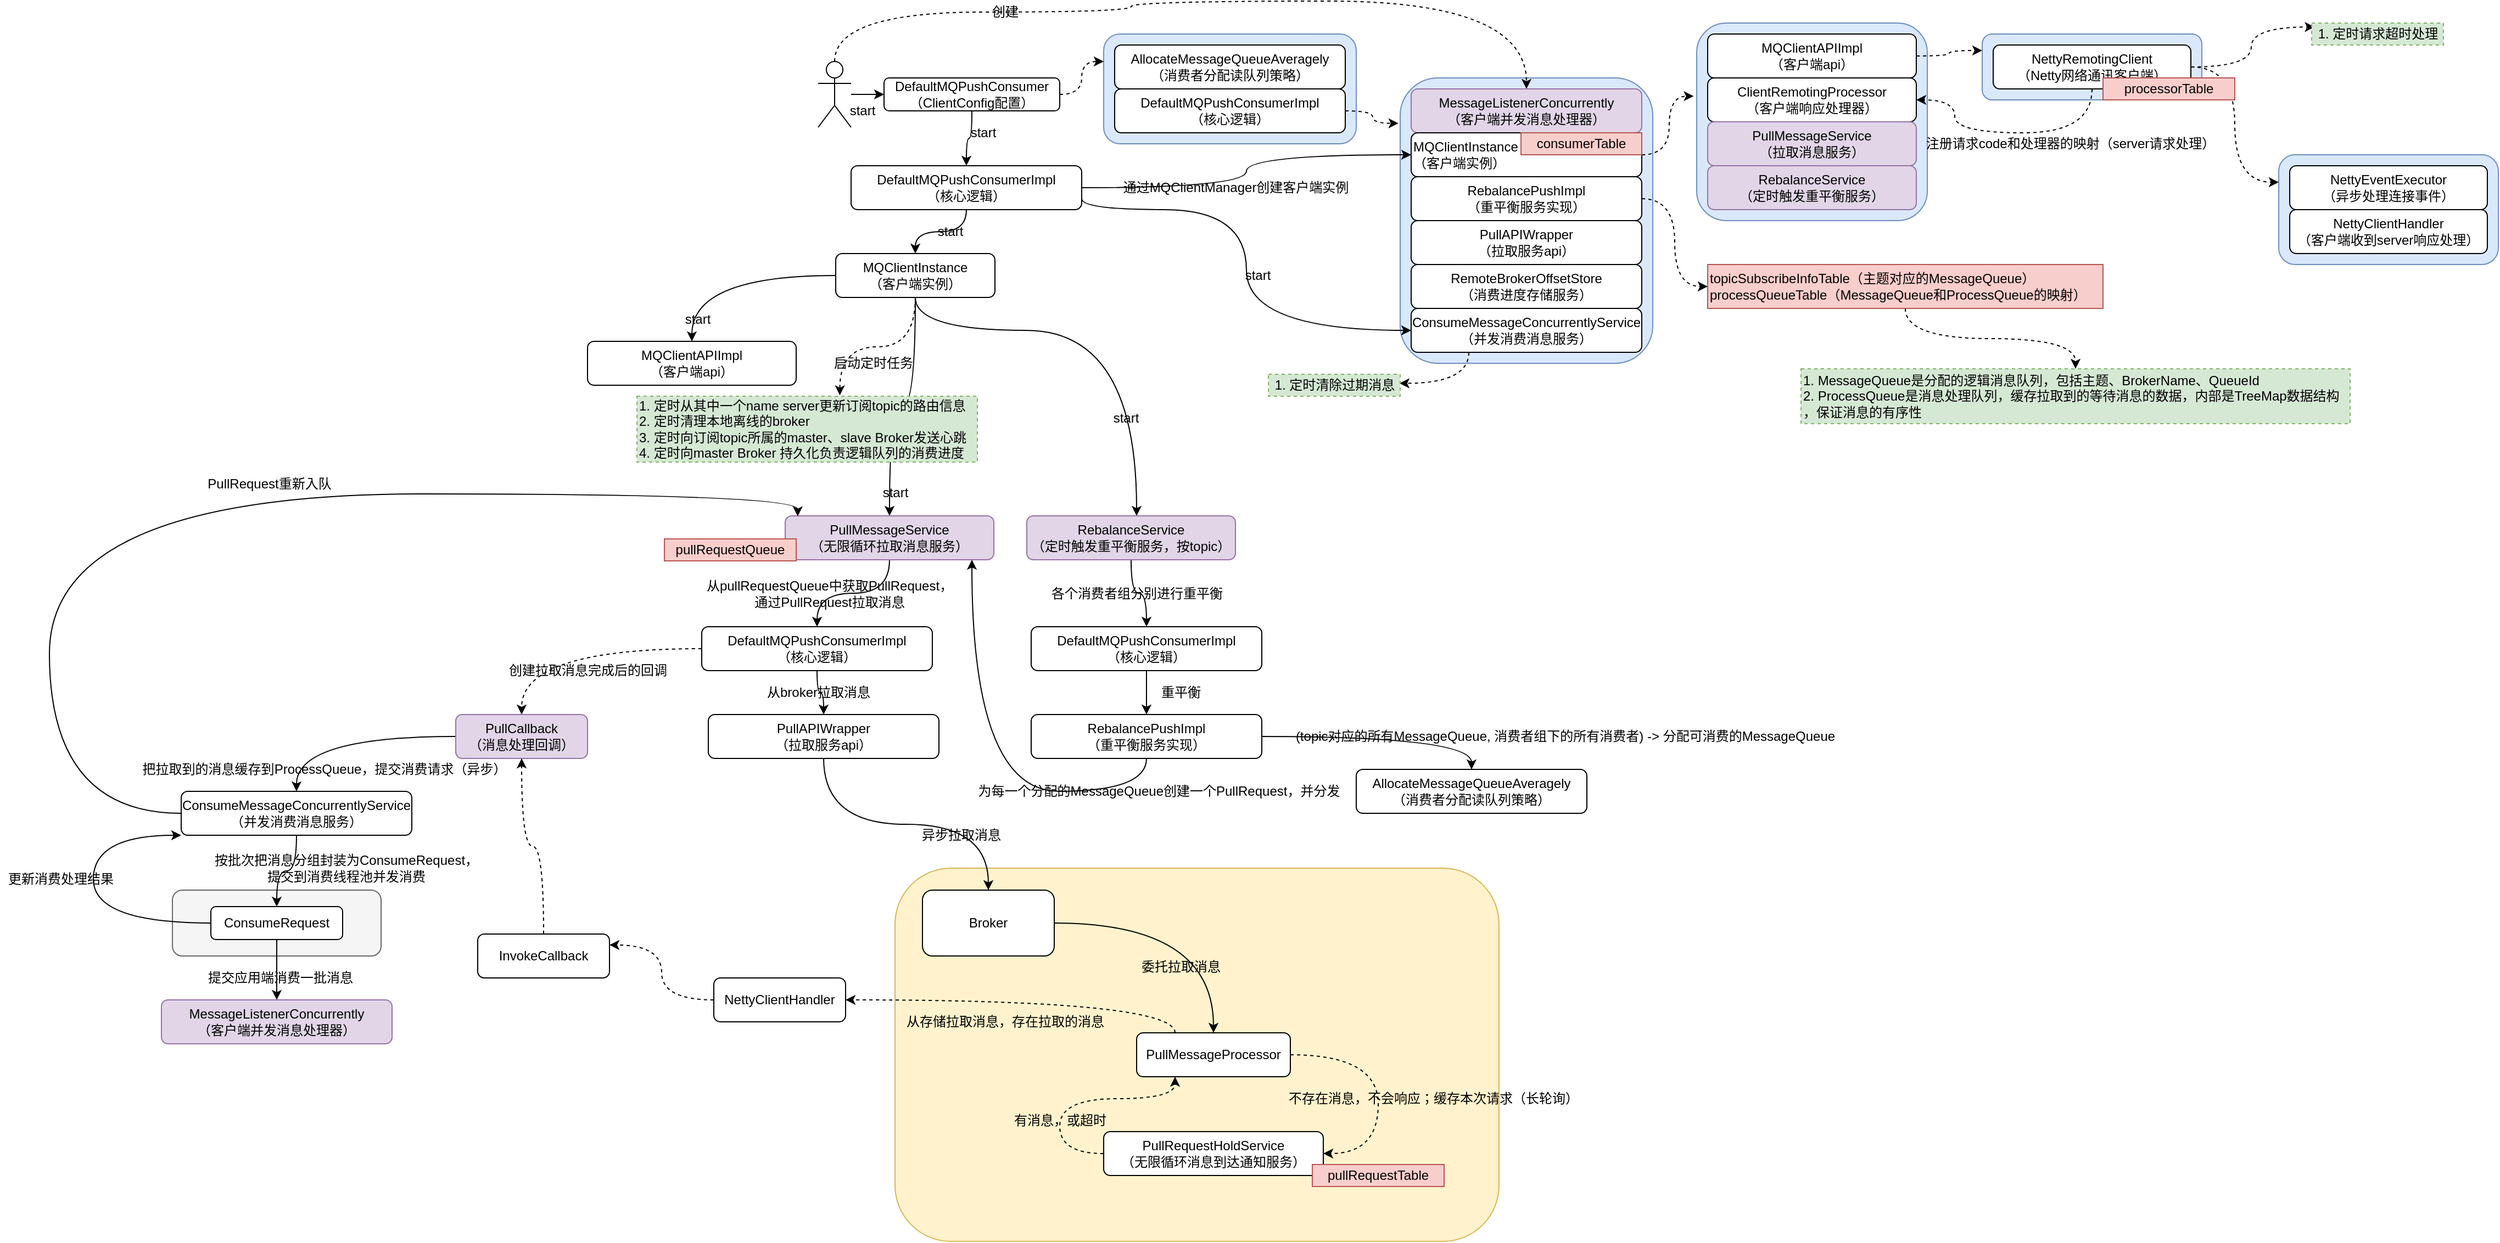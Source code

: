<mxfile version="15.8.7" type="device"><diagram id="h1U2B2zcsSIvcPGNwXav" name="第 1 页"><mxGraphModel dx="1936" dy="869" grid="1" gridSize="10" guides="1" tooltips="1" connect="1" arrows="1" fold="1" page="1" pageScale="1" pageWidth="827" pageHeight="1169" math="0" shadow="0"><root><mxCell id="0"/><mxCell id="1" parent="0"/><mxCell id="-EX4xItY7-2RW-F-20SL-130" value="" style="rounded=1;whiteSpace=wrap;html=1;fillColor=#f5f5f5;fontColor=#333333;strokeColor=#666666;" parent="1" vertex="1"><mxGeometry x="-568" y="820" width="190" height="60" as="geometry"/></mxCell><mxCell id="-EX4xItY7-2RW-F-20SL-109" value="" style="rounded=1;whiteSpace=wrap;html=1;fillColor=#fff2cc;strokeColor=#d6b656;" parent="1" vertex="1"><mxGeometry x="90" y="800" width="550" height="340" as="geometry"/></mxCell><mxCell id="-EX4xItY7-2RW-F-20SL-53" value="" style="rounded=1;whiteSpace=wrap;html=1;fillColor=#dae8fc;strokeColor=#6c8ebf;" parent="1" vertex="1"><mxGeometry x="1350" y="150" width="200" height="100" as="geometry"/></mxCell><mxCell id="-EX4xItY7-2RW-F-20SL-26" value="" style="rounded=1;whiteSpace=wrap;html=1;fillColor=#dae8fc;strokeColor=#6c8ebf;" parent="1" vertex="1"><mxGeometry x="1080" y="40" width="200" height="60" as="geometry"/></mxCell><mxCell id="-EX4xItY7-2RW-F-20SL-52" value="NettyEventExecutor&lt;br&gt;（异步处理连接事件）" style="rounded=1;whiteSpace=wrap;html=1;" parent="1" vertex="1"><mxGeometry x="1360" y="160" width="180" height="40" as="geometry"/></mxCell><mxCell id="-EX4xItY7-2RW-F-20SL-11" value="" style="rounded=1;whiteSpace=wrap;html=1;fillColor=#dae8fc;strokeColor=#6c8ebf;" parent="1" vertex="1"><mxGeometry x="550" y="80" width="230" height="260" as="geometry"/></mxCell><mxCell id="-EX4xItY7-2RW-F-20SL-8" value="" style="rounded=1;whiteSpace=wrap;html=1;fillColor=#dae8fc;strokeColor=#6c8ebf;" parent="1" vertex="1"><mxGeometry x="280" y="40" width="230" height="100" as="geometry"/></mxCell><mxCell id="-EX4xItY7-2RW-F-20SL-9" style="edgeStyle=orthogonalEdgeStyle;curved=1;rounded=0;orthogonalLoop=1;jettySize=auto;html=1;entryX=0;entryY=0.25;entryDx=0;entryDy=0;dashed=1;" parent="1" source="-EX4xItY7-2RW-F-20SL-1" target="-EX4xItY7-2RW-F-20SL-8" edge="1"><mxGeometry relative="1" as="geometry"/></mxCell><mxCell id="-EX4xItY7-2RW-F-20SL-15" style="edgeStyle=orthogonalEdgeStyle;curved=1;rounded=0;orthogonalLoop=1;jettySize=auto;html=1;" parent="1" source="-EX4xItY7-2RW-F-20SL-1" target="-EX4xItY7-2RW-F-20SL-14" edge="1"><mxGeometry relative="1" as="geometry"/></mxCell><mxCell id="-EX4xItY7-2RW-F-20SL-1" value="DefaultMQPushConsumer&lt;br&gt;（ClientConfig配置）" style="rounded=1;whiteSpace=wrap;html=1;" parent="1" vertex="1"><mxGeometry x="80" y="80" width="160" height="30" as="geometry"/></mxCell><mxCell id="-EX4xItY7-2RW-F-20SL-3" style="edgeStyle=orthogonalEdgeStyle;rounded=0;orthogonalLoop=1;jettySize=auto;html=1;entryX=0;entryY=0.5;entryDx=0;entryDy=0;curved=1;" parent="1" source="-EX4xItY7-2RW-F-20SL-2" target="-EX4xItY7-2RW-F-20SL-1" edge="1"><mxGeometry relative="1" as="geometry"/></mxCell><mxCell id="-EX4xItY7-2RW-F-20SL-13" style="edgeStyle=orthogonalEdgeStyle;curved=1;rounded=0;orthogonalLoop=1;jettySize=auto;html=1;entryX=0.5;entryY=0;entryDx=0;entryDy=0;dashed=1;" parent="1" source="-EX4xItY7-2RW-F-20SL-2" target="-EX4xItY7-2RW-F-20SL-6" edge="1"><mxGeometry relative="1" as="geometry"><Array as="points"><mxPoint x="35" y="20"/><mxPoint x="305" y="20"/><mxPoint x="305" y="10"/><mxPoint x="665" y="10"/></Array></mxGeometry></mxCell><mxCell id="-EX4xItY7-2RW-F-20SL-2" value="" style="shape=umlActor;verticalLabelPosition=bottom;verticalAlign=top;html=1;outlineConnect=0;" parent="1" vertex="1"><mxGeometry x="20" y="65" width="30" height="60" as="geometry"/></mxCell><mxCell id="-EX4xItY7-2RW-F-20SL-4" value="AllocateMessageQueueAveragely&lt;br&gt;（消费者分配读队列策略）" style="rounded=1;whiteSpace=wrap;html=1;" parent="1" vertex="1"><mxGeometry x="290" y="50" width="210" height="40" as="geometry"/></mxCell><mxCell id="-EX4xItY7-2RW-F-20SL-12" style="edgeStyle=orthogonalEdgeStyle;curved=1;rounded=0;orthogonalLoop=1;jettySize=auto;html=1;entryX=-0.007;entryY=0.159;entryDx=0;entryDy=0;entryPerimeter=0;dashed=1;" parent="1" source="-EX4xItY7-2RW-F-20SL-5" target="-EX4xItY7-2RW-F-20SL-11" edge="1"><mxGeometry relative="1" as="geometry"/></mxCell><mxCell id="-EX4xItY7-2RW-F-20SL-5" value="DefaultMQPushConsumerImpl&lt;br&gt;（核心逻辑）" style="rounded=1;whiteSpace=wrap;html=1;" parent="1" vertex="1"><mxGeometry x="290" y="90" width="210" height="40" as="geometry"/></mxCell><mxCell id="-EX4xItY7-2RW-F-20SL-6" value="MessageListenerConcurrently&lt;br&gt;（客户端并发消息处理器）" style="rounded=1;whiteSpace=wrap;html=1;fillColor=#e1d5e7;strokeColor=#9673a6;" parent="1" vertex="1"><mxGeometry x="560" y="90" width="210" height="40" as="geometry"/></mxCell><mxCell id="-EX4xItY7-2RW-F-20SL-37" style="edgeStyle=orthogonalEdgeStyle;curved=1;rounded=0;orthogonalLoop=1;jettySize=auto;html=1;entryX=0;entryY=0.5;entryDx=0;entryDy=0;exitX=1;exitY=0.75;exitDx=0;exitDy=0;" parent="1" source="-EX4xItY7-2RW-F-20SL-14" target="-EX4xItY7-2RW-F-20SL-36" edge="1"><mxGeometry relative="1" as="geometry"><Array as="points"><mxPoint x="260" y="200"/><mxPoint x="410" y="200"/><mxPoint x="410" y="310"/></Array></mxGeometry></mxCell><mxCell id="-EX4xItY7-2RW-F-20SL-39" style="edgeStyle=orthogonalEdgeStyle;curved=1;rounded=0;orthogonalLoop=1;jettySize=auto;html=1;" parent="1" source="-EX4xItY7-2RW-F-20SL-14" target="-EX4xItY7-2RW-F-20SL-18" edge="1"><mxGeometry relative="1" as="geometry"/></mxCell><mxCell id="-EX4xItY7-2RW-F-20SL-45" style="edgeStyle=orthogonalEdgeStyle;curved=1;rounded=0;orthogonalLoop=1;jettySize=auto;html=1;" parent="1" source="-EX4xItY7-2RW-F-20SL-14" target="-EX4xItY7-2RW-F-20SL-44" edge="1"><mxGeometry relative="1" as="geometry"/></mxCell><mxCell id="-EX4xItY7-2RW-F-20SL-14" value="DefaultMQPushConsumerImpl&lt;br&gt;（核心逻辑）" style="rounded=1;whiteSpace=wrap;html=1;" parent="1" vertex="1"><mxGeometry x="50" y="160" width="210" height="40" as="geometry"/></mxCell><mxCell id="-EX4xItY7-2RW-F-20SL-16" value="start" style="text;html=1;align=center;verticalAlign=middle;resizable=0;points=[];autosize=1;strokeColor=none;fillColor=none;" parent="1" vertex="1"><mxGeometry x="40" y="100" width="40" height="20" as="geometry"/></mxCell><mxCell id="-EX4xItY7-2RW-F-20SL-17" value="start" style="text;html=1;align=center;verticalAlign=middle;resizable=0;points=[];autosize=1;strokeColor=none;fillColor=none;" parent="1" vertex="1"><mxGeometry x="150" y="120" width="40" height="20" as="geometry"/></mxCell><mxCell id="-EX4xItY7-2RW-F-20SL-22" style="edgeStyle=orthogonalEdgeStyle;curved=1;rounded=0;orthogonalLoop=1;jettySize=auto;html=1;entryX=-0.013;entryY=0.37;entryDx=0;entryDy=0;entryPerimeter=0;dashed=1;" parent="1" source="-EX4xItY7-2RW-F-20SL-18" target="-EX4xItY7-2RW-F-20SL-19" edge="1"><mxGeometry relative="1" as="geometry"/></mxCell><mxCell id="-EX4xItY7-2RW-F-20SL-18" value="MQClientInstance&lt;br&gt;（客户端实例）" style="rounded=1;whiteSpace=wrap;html=1;align=left;" parent="1" vertex="1"><mxGeometry x="560" y="130" width="210" height="40" as="geometry"/></mxCell><mxCell id="-EX4xItY7-2RW-F-20SL-19" value="" style="rounded=1;whiteSpace=wrap;html=1;fillColor=#dae8fc;strokeColor=#6c8ebf;" parent="1" vertex="1"><mxGeometry x="820" y="30" width="210" height="180" as="geometry"/></mxCell><mxCell id="-EX4xItY7-2RW-F-20SL-28" style="edgeStyle=orthogonalEdgeStyle;curved=1;rounded=0;orthogonalLoop=1;jettySize=auto;html=1;entryX=0;entryY=0.25;entryDx=0;entryDy=0;dashed=1;" parent="1" source="-EX4xItY7-2RW-F-20SL-20" target="-EX4xItY7-2RW-F-20SL-26" edge="1"><mxGeometry relative="1" as="geometry"/></mxCell><mxCell id="-EX4xItY7-2RW-F-20SL-20" value="MQClientAPIImpl&lt;br&gt;（客户端api）" style="rounded=1;whiteSpace=wrap;html=1;" parent="1" vertex="1"><mxGeometry x="830" y="40" width="190" height="40" as="geometry"/></mxCell><mxCell id="-EX4xItY7-2RW-F-20SL-21" value="ClientRemotingProcessor&lt;br&gt;（客户端响应处理器）" style="rounded=1;whiteSpace=wrap;html=1;" parent="1" vertex="1"><mxGeometry x="830" y="80" width="190" height="40" as="geometry"/></mxCell><mxCell id="-EX4xItY7-2RW-F-20SL-25" value="通过MQClientManager创建客户端实例" style="text;html=1;align=center;verticalAlign=middle;resizable=0;points=[];autosize=1;strokeColor=none;fillColor=none;" parent="1" vertex="1"><mxGeometry x="290" y="170" width="220" height="20" as="geometry"/></mxCell><mxCell id="-EX4xItY7-2RW-F-20SL-32" style="edgeStyle=orthogonalEdgeStyle;curved=1;rounded=0;orthogonalLoop=1;jettySize=auto;html=1;entryX=1;entryY=0.5;entryDx=0;entryDy=0;dashed=1;" parent="1" source="-EX4xItY7-2RW-F-20SL-27" target="-EX4xItY7-2RW-F-20SL-21" edge="1"><mxGeometry relative="1" as="geometry"><Array as="points"><mxPoint x="1180" y="130"/><mxPoint x="1055" y="130"/><mxPoint x="1055" y="100"/></Array></mxGeometry></mxCell><mxCell id="-EX4xItY7-2RW-F-20SL-51" style="edgeStyle=orthogonalEdgeStyle;curved=1;rounded=0;orthogonalLoop=1;jettySize=auto;html=1;entryX=0.023;entryY=0.18;entryDx=0;entryDy=0;entryPerimeter=0;dashed=1;" parent="1" source="-EX4xItY7-2RW-F-20SL-27" target="-EX4xItY7-2RW-F-20SL-50" edge="1"><mxGeometry relative="1" as="geometry"/></mxCell><mxCell id="-EX4xItY7-2RW-F-20SL-54" style="edgeStyle=orthogonalEdgeStyle;curved=1;rounded=0;orthogonalLoop=1;jettySize=auto;html=1;entryX=0;entryY=0.25;entryDx=0;entryDy=0;dashed=1;" parent="1" source="-EX4xItY7-2RW-F-20SL-27" target="-EX4xItY7-2RW-F-20SL-53" edge="1"><mxGeometry relative="1" as="geometry"/></mxCell><mxCell id="-EX4xItY7-2RW-F-20SL-27" value="NettyRemotingClient&lt;br&gt;（Netty网络通讯客户端）" style="rounded=1;whiteSpace=wrap;html=1;" parent="1" vertex="1"><mxGeometry x="1090" y="50" width="180" height="40" as="geometry"/></mxCell><mxCell id="-EX4xItY7-2RW-F-20SL-30" value="注册请求code和处理器的映射（server请求处理）" style="text;html=1;align=center;verticalAlign=middle;resizable=0;points=[];autosize=1;strokeColor=none;fillColor=none;" parent="1" vertex="1"><mxGeometry x="1020" y="130" width="280" height="20" as="geometry"/></mxCell><mxCell id="-EX4xItY7-2RW-F-20SL-31" value="processorTable" style="whiteSpace=wrap;html=1;fillColor=#f8cecc;strokeColor=#b85450;" parent="1" vertex="1"><mxGeometry x="1190" y="80" width="120" height="20" as="geometry"/></mxCell><mxCell id="-EX4xItY7-2RW-F-20SL-80" style="edgeStyle=orthogonalEdgeStyle;curved=1;rounded=0;orthogonalLoop=1;jettySize=auto;html=1;entryX=0;entryY=0.5;entryDx=0;entryDy=0;dashed=1;" parent="1" source="-EX4xItY7-2RW-F-20SL-33" target="-EX4xItY7-2RW-F-20SL-74" edge="1"><mxGeometry relative="1" as="geometry"/></mxCell><mxCell id="-EX4xItY7-2RW-F-20SL-33" value="RebalancePushImpl&lt;br&gt;（重平衡服务实现）" style="rounded=1;whiteSpace=wrap;html=1;align=center;" parent="1" vertex="1"><mxGeometry x="560" y="170" width="210" height="40" as="geometry"/></mxCell><mxCell id="-EX4xItY7-2RW-F-20SL-34" value="PullAPIWrapper&lt;br&gt;（拉取服务api）" style="rounded=1;whiteSpace=wrap;html=1;" parent="1" vertex="1"><mxGeometry x="560" y="210" width="210" height="40" as="geometry"/></mxCell><mxCell id="-EX4xItY7-2RW-F-20SL-35" value="RemoteBrokerOffsetStore&lt;br&gt;（消费进度存储服务）" style="rounded=1;whiteSpace=wrap;html=1;" parent="1" vertex="1"><mxGeometry x="560" y="250" width="210" height="40" as="geometry"/></mxCell><mxCell id="-EX4xItY7-2RW-F-20SL-79" style="edgeStyle=orthogonalEdgeStyle;curved=1;rounded=0;orthogonalLoop=1;jettySize=auto;html=1;entryX=0.995;entryY=0.411;entryDx=0;entryDy=0;entryPerimeter=0;exitX=0.25;exitY=1;exitDx=0;exitDy=0;dashed=1;" parent="1" source="-EX4xItY7-2RW-F-20SL-36" target="-EX4xItY7-2RW-F-20SL-40" edge="1"><mxGeometry relative="1" as="geometry"/></mxCell><mxCell id="-EX4xItY7-2RW-F-20SL-36" value="ConsumeMessageConcurrentlyService&lt;br&gt;（并发消费消息服务）" style="rounded=1;whiteSpace=wrap;html=1;" parent="1" vertex="1"><mxGeometry x="560" y="290" width="210" height="40" as="geometry"/></mxCell><mxCell id="-EX4xItY7-2RW-F-20SL-38" value="start" style="text;html=1;align=center;verticalAlign=middle;resizable=0;points=[];autosize=1;strokeColor=none;fillColor=none;" parent="1" vertex="1"><mxGeometry x="400" y="250" width="40" height="20" as="geometry"/></mxCell><mxCell id="-EX4xItY7-2RW-F-20SL-40" value="1. 定时清除过期消息" style="text;html=1;align=center;verticalAlign=middle;resizable=0;points=[];autosize=1;strokeColor=#82b366;fillColor=#d5e8d4;dashed=1;" parent="1" vertex="1"><mxGeometry x="430" y="350" width="120" height="20" as="geometry"/></mxCell><mxCell id="-EX4xItY7-2RW-F-20SL-43" value="consumerTable" style="whiteSpace=wrap;html=1;fillColor=#f8cecc;strokeColor=#b85450;" parent="1" vertex="1"><mxGeometry x="660" y="130" width="110" height="20" as="geometry"/></mxCell><mxCell id="-EX4xItY7-2RW-F-20SL-48" style="edgeStyle=orthogonalEdgeStyle;curved=1;rounded=0;orthogonalLoop=1;jettySize=auto;html=1;" parent="1" source="-EX4xItY7-2RW-F-20SL-44" target="-EX4xItY7-2RW-F-20SL-47" edge="1"><mxGeometry relative="1" as="geometry"/></mxCell><mxCell id="-EX4xItY7-2RW-F-20SL-56" style="edgeStyle=orthogonalEdgeStyle;curved=1;rounded=0;orthogonalLoop=1;jettySize=auto;html=1;entryX=0.596;entryY=-0.014;entryDx=0;entryDy=0;entryPerimeter=0;dashed=1;" parent="1" source="-EX4xItY7-2RW-F-20SL-44" target="-EX4xItY7-2RW-F-20SL-55" edge="1"><mxGeometry relative="1" as="geometry"/></mxCell><mxCell id="-EX4xItY7-2RW-F-20SL-63" style="edgeStyle=orthogonalEdgeStyle;curved=1;rounded=0;orthogonalLoop=1;jettySize=auto;html=1;entryX=0.5;entryY=0;entryDx=0;entryDy=0;" parent="1" source="-EX4xItY7-2RW-F-20SL-44" target="-EX4xItY7-2RW-F-20SL-62" edge="1"><mxGeometry relative="1" as="geometry"/></mxCell><mxCell id="-EX4xItY7-2RW-F-20SL-66" style="edgeStyle=orthogonalEdgeStyle;curved=1;rounded=0;orthogonalLoop=1;jettySize=auto;html=1;" parent="1" source="-EX4xItY7-2RW-F-20SL-44" target="-EX4xItY7-2RW-F-20SL-65" edge="1"><mxGeometry relative="1" as="geometry"><Array as="points"><mxPoint x="108" y="310"/><mxPoint x="310" y="310"/></Array></mxGeometry></mxCell><mxCell id="-EX4xItY7-2RW-F-20SL-44" value="MQClientInstance&lt;br&gt;（客户端实例）" style="rounded=1;whiteSpace=wrap;html=1;align=center;" parent="1" vertex="1"><mxGeometry x="36" y="240" width="145" height="40" as="geometry"/></mxCell><mxCell id="-EX4xItY7-2RW-F-20SL-46" value="start" style="text;html=1;align=center;verticalAlign=middle;resizable=0;points=[];autosize=1;strokeColor=none;fillColor=none;" parent="1" vertex="1"><mxGeometry x="120" y="210" width="40" height="20" as="geometry"/></mxCell><mxCell id="-EX4xItY7-2RW-F-20SL-47" value="MQClientAPIImpl&lt;br&gt;（客户端api）" style="rounded=1;whiteSpace=wrap;html=1;" parent="1" vertex="1"><mxGeometry x="-190" y="320" width="190" height="40" as="geometry"/></mxCell><mxCell id="-EX4xItY7-2RW-F-20SL-49" value="start" style="text;html=1;align=center;verticalAlign=middle;resizable=0;points=[];autosize=1;strokeColor=none;fillColor=none;" parent="1" vertex="1"><mxGeometry x="-110" y="290" width="40" height="20" as="geometry"/></mxCell><mxCell id="-EX4xItY7-2RW-F-20SL-50" value="1. 定时请求超时处理" style="text;html=1;align=center;verticalAlign=middle;resizable=0;points=[];autosize=1;strokeColor=#82b366;fillColor=#d5e8d4;dashed=1;" parent="1" vertex="1"><mxGeometry x="1380" y="30" width="120" height="20" as="geometry"/></mxCell><mxCell id="-EX4xItY7-2RW-F-20SL-55" value="1. 定时从其中一个name server更新订阅topic的路由信息&lt;br&gt;2. 定时清理本地离线的broker&lt;br&gt;3. 定时向订阅topic所属的master、slave Broker发送心跳&lt;br&gt;4. 定时向master Broker 持久化负责逻辑队列的消费进度" style="text;html=1;align=left;verticalAlign=middle;resizable=0;points=[];autosize=1;strokeColor=#82b366;fillColor=#d5e8d4;dashed=1;" parent="1" vertex="1"><mxGeometry x="-145" y="370" width="310" height="60" as="geometry"/></mxCell><mxCell id="-EX4xItY7-2RW-F-20SL-57" value="启动定时任务" style="text;html=1;align=center;verticalAlign=middle;resizable=0;points=[];autosize=1;strokeColor=none;fillColor=none;" parent="1" vertex="1"><mxGeometry x="25" y="330" width="90" height="20" as="geometry"/></mxCell><mxCell id="-EX4xItY7-2RW-F-20SL-58" value="创建" style="text;html=1;align=center;verticalAlign=middle;resizable=0;points=[];autosize=1;strokeColor=none;fillColor=none;" parent="1" vertex="1"><mxGeometry x="170" y="10" width="40" height="20" as="geometry"/></mxCell><mxCell id="-EX4xItY7-2RW-F-20SL-60" value="PullMessageService&lt;br&gt;（拉取消息服务）" style="rounded=1;whiteSpace=wrap;html=1;fillColor=#e1d5e7;strokeColor=#9673a6;" parent="1" vertex="1"><mxGeometry x="830" y="120" width="190" height="40" as="geometry"/></mxCell><mxCell id="-EX4xItY7-2RW-F-20SL-61" value="RebalanceService&lt;br&gt;（定时触发重平衡服务）" style="rounded=1;whiteSpace=wrap;html=1;fillColor=#e1d5e7;strokeColor=#9673a6;" parent="1" vertex="1"><mxGeometry x="830" y="160" width="190" height="40" as="geometry"/></mxCell><mxCell id="-EX4xItY7-2RW-F-20SL-86" value="" style="edgeStyle=orthogonalEdgeStyle;curved=1;rounded=0;orthogonalLoop=1;jettySize=auto;html=1;" parent="1" source="-EX4xItY7-2RW-F-20SL-62" target="-EX4xItY7-2RW-F-20SL-85" edge="1"><mxGeometry relative="1" as="geometry"/></mxCell><mxCell id="-EX4xItY7-2RW-F-20SL-62" value="PullMessageService&lt;br&gt;（无限循环拉取消息服务）" style="rounded=1;whiteSpace=wrap;html=1;fillColor=#e1d5e7;strokeColor=#9673a6;" parent="1" vertex="1"><mxGeometry x="-10" y="479" width="190" height="40" as="geometry"/></mxCell><mxCell id="-EX4xItY7-2RW-F-20SL-64" value="start" style="text;html=1;align=center;verticalAlign=middle;resizable=0;points=[];autosize=1;strokeColor=none;fillColor=none;" parent="1" vertex="1"><mxGeometry x="70" y="448" width="40" height="20" as="geometry"/></mxCell><mxCell id="-EX4xItY7-2RW-F-20SL-70" style="edgeStyle=orthogonalEdgeStyle;curved=1;rounded=0;orthogonalLoop=1;jettySize=auto;html=1;" parent="1" source="-EX4xItY7-2RW-F-20SL-65" target="-EX4xItY7-2RW-F-20SL-69" edge="1"><mxGeometry relative="1" as="geometry"/></mxCell><mxCell id="-EX4xItY7-2RW-F-20SL-65" value="RebalanceService&lt;br&gt;（定时触发重平衡服务，按topic）" style="rounded=1;whiteSpace=wrap;html=1;fillColor=#e1d5e7;strokeColor=#9673a6;" parent="1" vertex="1"><mxGeometry x="210" y="479" width="190" height="40" as="geometry"/></mxCell><mxCell id="-EX4xItY7-2RW-F-20SL-67" value="start" style="text;html=1;align=center;verticalAlign=middle;resizable=0;points=[];autosize=1;strokeColor=none;fillColor=none;" parent="1" vertex="1"><mxGeometry x="280" y="380" width="40" height="20" as="geometry"/></mxCell><mxCell id="-EX4xItY7-2RW-F-20SL-68" value="各个消费者组分别进行重平衡" style="text;html=1;align=center;verticalAlign=middle;resizable=0;points=[];autosize=1;strokeColor=none;fillColor=none;" parent="1" vertex="1"><mxGeometry x="225" y="540" width="170" height="20" as="geometry"/></mxCell><mxCell id="-EX4xItY7-2RW-F-20SL-72" style="edgeStyle=orthogonalEdgeStyle;curved=1;rounded=0;orthogonalLoop=1;jettySize=auto;html=1;" parent="1" source="-EX4xItY7-2RW-F-20SL-69" target="-EX4xItY7-2RW-F-20SL-71" edge="1"><mxGeometry relative="1" as="geometry"/></mxCell><mxCell id="-EX4xItY7-2RW-F-20SL-69" value="DefaultMQPushConsumerImpl&lt;br&gt;（核心逻辑）" style="rounded=1;whiteSpace=wrap;html=1;" parent="1" vertex="1"><mxGeometry x="214" y="580" width="210" height="40" as="geometry"/></mxCell><mxCell id="-EX4xItY7-2RW-F-20SL-76" style="edgeStyle=orthogonalEdgeStyle;curved=1;rounded=0;orthogonalLoop=1;jettySize=auto;html=1;" parent="1" source="-EX4xItY7-2RW-F-20SL-71" target="-EX4xItY7-2RW-F-20SL-75" edge="1"><mxGeometry relative="1" as="geometry"/></mxCell><mxCell id="-EX4xItY7-2RW-F-20SL-84" style="edgeStyle=orthogonalEdgeStyle;curved=1;rounded=0;orthogonalLoop=1;jettySize=auto;html=1;" parent="1" source="-EX4xItY7-2RW-F-20SL-71" target="-EX4xItY7-2RW-F-20SL-62" edge="1"><mxGeometry relative="1" as="geometry"><mxPoint x="160" y="520" as="targetPoint"/><Array as="points"><mxPoint x="319" y="730"/><mxPoint x="160" y="730"/></Array></mxGeometry></mxCell><mxCell id="-EX4xItY7-2RW-F-20SL-71" value="RebalancePushImpl&lt;br&gt;（重平衡服务实现）" style="rounded=1;whiteSpace=wrap;html=1;" parent="1" vertex="1"><mxGeometry x="214" y="660" width="210" height="40" as="geometry"/></mxCell><mxCell id="-EX4xItY7-2RW-F-20SL-73" value="重平衡" style="text;html=1;align=center;verticalAlign=middle;resizable=0;points=[];autosize=1;strokeColor=none;fillColor=none;" parent="1" vertex="1"><mxGeometry x="325" y="630" width="50" height="20" as="geometry"/></mxCell><mxCell id="-EX4xItY7-2RW-F-20SL-117" style="edgeStyle=orthogonalEdgeStyle;curved=1;rounded=0;orthogonalLoop=1;jettySize=auto;html=1;dashed=1;" parent="1" source="-EX4xItY7-2RW-F-20SL-74" target="-EX4xItY7-2RW-F-20SL-116" edge="1"><mxGeometry relative="1" as="geometry"/></mxCell><mxCell id="-EX4xItY7-2RW-F-20SL-74" value="topicSubscribeInfoTable（主题对应的MessageQueue）&lt;br&gt;processQueueTable（MessageQueue和ProcessQueue的映射）" style="whiteSpace=wrap;html=1;fillColor=#f8cecc;strokeColor=#b85450;align=left;" parent="1" vertex="1"><mxGeometry x="830" y="250" width="360" height="40" as="geometry"/></mxCell><mxCell id="-EX4xItY7-2RW-F-20SL-75" value="AllocateMessageQueueAveragely&lt;br&gt;（消费者分配读队列策略）" style="rounded=1;whiteSpace=wrap;html=1;" parent="1" vertex="1"><mxGeometry x="510" y="710" width="210" height="40" as="geometry"/></mxCell><mxCell id="-EX4xItY7-2RW-F-20SL-77" value="(topic对应的所有MessageQueue, 消费者组下的所有消费者) -&amp;gt; 分配可消费的MessageQueue" style="text;html=1;align=center;verticalAlign=middle;resizable=0;points=[];autosize=1;strokeColor=none;fillColor=none;" parent="1" vertex="1"><mxGeometry x="445" y="670" width="510" height="20" as="geometry"/></mxCell><mxCell id="-EX4xItY7-2RW-F-20SL-81" value="为每一个分配的MessageQueue创建一个PullRequest，并分发" style="text;html=1;align=center;verticalAlign=middle;resizable=0;points=[];autosize=1;strokeColor=none;fillColor=none;" parent="1" vertex="1"><mxGeometry x="155" y="720" width="350" height="20" as="geometry"/></mxCell><mxCell id="-EX4xItY7-2RW-F-20SL-83" value="pullRequestQueue" style="whiteSpace=wrap;html=1;fillColor=#f8cecc;strokeColor=#b85450;" parent="1" vertex="1"><mxGeometry x="-120" y="500" width="120" height="20" as="geometry"/></mxCell><mxCell id="-EX4xItY7-2RW-F-20SL-89" style="edgeStyle=orthogonalEdgeStyle;curved=1;rounded=0;orthogonalLoop=1;jettySize=auto;html=1;entryX=0.5;entryY=0;entryDx=0;entryDy=0;" parent="1" source="-EX4xItY7-2RW-F-20SL-85" target="-EX4xItY7-2RW-F-20SL-88" edge="1"><mxGeometry relative="1" as="geometry"/></mxCell><mxCell id="-EX4xItY7-2RW-F-20SL-95" style="edgeStyle=orthogonalEdgeStyle;curved=1;rounded=0;orthogonalLoop=1;jettySize=auto;html=1;entryX=0.5;entryY=0;entryDx=0;entryDy=0;dashed=1;" parent="1" source="-EX4xItY7-2RW-F-20SL-85" target="-EX4xItY7-2RW-F-20SL-94" edge="1"><mxGeometry relative="1" as="geometry"/></mxCell><mxCell id="-EX4xItY7-2RW-F-20SL-85" value="DefaultMQPushConsumerImpl&lt;br&gt;（核心逻辑）" style="rounded=1;whiteSpace=wrap;html=1;" parent="1" vertex="1"><mxGeometry x="-86" y="580" width="210" height="40" as="geometry"/></mxCell><mxCell id="-EX4xItY7-2RW-F-20SL-87" value="从&lt;span&gt;pullRequestQueue中获取&lt;/span&gt;PullRequest，&lt;br&gt;通过PullRequest拉取消息" style="text;html=1;align=center;verticalAlign=middle;resizable=0;points=[];autosize=1;strokeColor=none;fillColor=none;" parent="1" vertex="1"><mxGeometry x="-90" y="535" width="240" height="30" as="geometry"/></mxCell><mxCell id="-EX4xItY7-2RW-F-20SL-92" style="edgeStyle=orthogonalEdgeStyle;curved=1;rounded=0;orthogonalLoop=1;jettySize=auto;html=1;" parent="1" source="-EX4xItY7-2RW-F-20SL-88" target="-EX4xItY7-2RW-F-20SL-91" edge="1"><mxGeometry relative="1" as="geometry"/></mxCell><mxCell id="-EX4xItY7-2RW-F-20SL-88" value="PullAPIWrapper&lt;br&gt;（拉取服务api）" style="rounded=1;whiteSpace=wrap;html=1;" parent="1" vertex="1"><mxGeometry x="-80" y="660" width="210" height="40" as="geometry"/></mxCell><mxCell id="-EX4xItY7-2RW-F-20SL-90" value="从broker拉取消息" style="text;html=1;align=center;verticalAlign=middle;resizable=0;points=[];autosize=1;strokeColor=none;fillColor=none;" parent="1" vertex="1"><mxGeometry x="-35" y="630" width="110" height="20" as="geometry"/></mxCell><mxCell id="-EX4xItY7-2RW-F-20SL-100" style="edgeStyle=orthogonalEdgeStyle;curved=1;rounded=0;orthogonalLoop=1;jettySize=auto;html=1;entryX=0.5;entryY=0;entryDx=0;entryDy=0;" parent="1" source="-EX4xItY7-2RW-F-20SL-91" target="-EX4xItY7-2RW-F-20SL-99" edge="1"><mxGeometry relative="1" as="geometry"/></mxCell><mxCell id="-EX4xItY7-2RW-F-20SL-91" value="Broker" style="rounded=1;whiteSpace=wrap;html=1;" parent="1" vertex="1"><mxGeometry x="115" y="820" width="120" height="60" as="geometry"/></mxCell><mxCell id="-EX4xItY7-2RW-F-20SL-93" value="异步拉取消息" style="text;html=1;align=center;verticalAlign=middle;resizable=0;points=[];autosize=1;strokeColor=none;fillColor=none;" parent="1" vertex="1"><mxGeometry x="105" y="760" width="90" height="20" as="geometry"/></mxCell><mxCell id="-EX4xItY7-2RW-F-20SL-120" style="edgeStyle=orthogonalEdgeStyle;curved=1;rounded=0;orthogonalLoop=1;jettySize=auto;html=1;entryX=0.5;entryY=0;entryDx=0;entryDy=0;" parent="1" source="-EX4xItY7-2RW-F-20SL-94" target="-EX4xItY7-2RW-F-20SL-119" edge="1"><mxGeometry relative="1" as="geometry"/></mxCell><mxCell id="-EX4xItY7-2RW-F-20SL-94" value="PullCallback&lt;br&gt;（消息处理回调）" style="rounded=1;whiteSpace=wrap;html=1;fillColor=#e1d5e7;strokeColor=#9673a6;" parent="1" vertex="1"><mxGeometry x="-310" y="660" width="120" height="40" as="geometry"/></mxCell><mxCell id="-EX4xItY7-2RW-F-20SL-96" value="创建拉取消息完成后的回调" style="text;html=1;align=center;verticalAlign=middle;resizable=0;points=[];autosize=1;strokeColor=none;fillColor=none;" parent="1" vertex="1"><mxGeometry x="-270" y="610" width="160" height="20" as="geometry"/></mxCell><mxCell id="-EX4xItY7-2RW-F-20SL-98" style="edgeStyle=orthogonalEdgeStyle;curved=1;rounded=0;orthogonalLoop=1;jettySize=auto;html=1;entryX=0.5;entryY=1;entryDx=0;entryDy=0;dashed=1;" parent="1" source="-EX4xItY7-2RW-F-20SL-97" target="-EX4xItY7-2RW-F-20SL-94" edge="1"><mxGeometry relative="1" as="geometry"/></mxCell><mxCell id="-EX4xItY7-2RW-F-20SL-97" value="InvokeCallback" style="rounded=1;whiteSpace=wrap;html=1;" parent="1" vertex="1"><mxGeometry x="-290" y="860" width="120" height="40" as="geometry"/></mxCell><mxCell id="-EX4xItY7-2RW-F-20SL-106" style="edgeStyle=orthogonalEdgeStyle;curved=1;rounded=0;orthogonalLoop=1;jettySize=auto;html=1;entryX=1;entryY=0.5;entryDx=0;entryDy=0;dashed=1;exitX=0.25;exitY=0;exitDx=0;exitDy=0;" parent="1" source="-EX4xItY7-2RW-F-20SL-99" target="-EX4xItY7-2RW-F-20SL-102" edge="1"><mxGeometry relative="1" as="geometry"><Array as="points"><mxPoint x="345" y="920"/></Array></mxGeometry></mxCell><mxCell id="-EX4xItY7-2RW-F-20SL-108" style="edgeStyle=orthogonalEdgeStyle;curved=1;rounded=0;orthogonalLoop=1;jettySize=auto;html=1;dashed=1;" parent="1" source="-EX4xItY7-2RW-F-20SL-99" target="-EX4xItY7-2RW-F-20SL-107" edge="1"><mxGeometry relative="1" as="geometry"><Array as="points"><mxPoint x="530" y="970"/><mxPoint x="530" y="1060"/></Array></mxGeometry></mxCell><mxCell id="-EX4xItY7-2RW-F-20SL-99" value="PullMessageProcessor" style="rounded=1;whiteSpace=wrap;html=1;" parent="1" vertex="1"><mxGeometry x="310" y="950" width="140" height="40" as="geometry"/></mxCell><mxCell id="-EX4xItY7-2RW-F-20SL-101" value="NettyClientHandler&lt;br&gt;（客户端收到server响应处理）" style="rounded=1;whiteSpace=wrap;html=1;" parent="1" vertex="1"><mxGeometry x="1360" y="200" width="180" height="40" as="geometry"/></mxCell><mxCell id="-EX4xItY7-2RW-F-20SL-105" style="edgeStyle=orthogonalEdgeStyle;curved=1;rounded=0;orthogonalLoop=1;jettySize=auto;html=1;entryX=1;entryY=0.25;entryDx=0;entryDy=0;dashed=1;" parent="1" source="-EX4xItY7-2RW-F-20SL-102" target="-EX4xItY7-2RW-F-20SL-97" edge="1"><mxGeometry relative="1" as="geometry"/></mxCell><mxCell id="-EX4xItY7-2RW-F-20SL-102" value="&lt;span&gt;NettyClientHandler&lt;/span&gt;" style="rounded=1;whiteSpace=wrap;html=1;" parent="1" vertex="1"><mxGeometry x="-75" y="900" width="120" height="40" as="geometry"/></mxCell><mxCell id="-EX4xItY7-2RW-F-20SL-104" value="从存储拉取消息，存在拉取的消息" style="text;html=1;align=center;verticalAlign=middle;resizable=0;points=[];autosize=1;strokeColor=none;fillColor=none;" parent="1" vertex="1"><mxGeometry x="90" y="930" width="200" height="20" as="geometry"/></mxCell><mxCell id="-EX4xItY7-2RW-F-20SL-113" style="edgeStyle=orthogonalEdgeStyle;curved=1;rounded=0;orthogonalLoop=1;jettySize=auto;html=1;dashed=1;entryX=0.25;entryY=1;entryDx=0;entryDy=0;" parent="1" source="-EX4xItY7-2RW-F-20SL-107" target="-EX4xItY7-2RW-F-20SL-99" edge="1"><mxGeometry relative="1" as="geometry"><Array as="points"><mxPoint x="240" y="1060"/><mxPoint x="240" y="1010"/><mxPoint x="345" y="1010"/></Array></mxGeometry></mxCell><mxCell id="-EX4xItY7-2RW-F-20SL-107" value="PullRequestHoldService&lt;br&gt;（无限循环消息到达通知服务）" style="rounded=1;whiteSpace=wrap;html=1;" parent="1" vertex="1"><mxGeometry x="280" y="1040" width="200" height="40" as="geometry"/></mxCell><mxCell id="-EX4xItY7-2RW-F-20SL-110" value="委托拉取消息" style="text;html=1;align=center;verticalAlign=middle;resizable=0;points=[];autosize=1;strokeColor=none;fillColor=none;" parent="1" vertex="1"><mxGeometry x="305" y="880" width="90" height="20" as="geometry"/></mxCell><mxCell id="-EX4xItY7-2RW-F-20SL-111" value="pullRequestTable" style="whiteSpace=wrap;html=1;fillColor=#f8cecc;strokeColor=#b85450;" parent="1" vertex="1"><mxGeometry x="470" y="1070" width="120" height="20" as="geometry"/></mxCell><mxCell id="-EX4xItY7-2RW-F-20SL-112" value="不存在消息，不会响应；缓存本次请求（长轮询）" style="text;html=1;align=center;verticalAlign=middle;resizable=0;points=[];autosize=1;strokeColor=none;fillColor=none;" parent="1" vertex="1"><mxGeometry x="440" y="1000" width="280" height="20" as="geometry"/></mxCell><mxCell id="-EX4xItY7-2RW-F-20SL-114" value="有消息，或超时" style="text;html=1;align=center;verticalAlign=middle;resizable=0;points=[];autosize=1;strokeColor=none;fillColor=none;" parent="1" vertex="1"><mxGeometry x="190" y="1020" width="100" height="20" as="geometry"/></mxCell><mxCell id="-EX4xItY7-2RW-F-20SL-116" value="1.&amp;nbsp;&lt;span&gt;MessageQueue是分配的逻辑消息队列，包括主题、BrokerName、QueueId&lt;br&gt;2.&amp;nbsp;&lt;/span&gt;&lt;span&gt;ProcessQueue是消息处理队列，缓存拉取到的等待消息的数据，内部是TreeMap数据结构&lt;br&gt;，保证消息的有序性&lt;/span&gt;&lt;span&gt;&lt;br&gt;&lt;/span&gt;" style="text;html=1;align=left;verticalAlign=middle;resizable=0;points=[];autosize=1;strokeColor=#82b366;fillColor=#d5e8d4;dashed=1;" parent="1" vertex="1"><mxGeometry x="915" y="345" width="500" height="50" as="geometry"/></mxCell><mxCell id="-EX4xItY7-2RW-F-20SL-122" style="edgeStyle=orthogonalEdgeStyle;curved=1;rounded=0;orthogonalLoop=1;jettySize=auto;html=1;entryX=0.06;entryY=0.01;entryDx=0;entryDy=0;entryPerimeter=0;exitX=0;exitY=0.5;exitDx=0;exitDy=0;" parent="1" source="-EX4xItY7-2RW-F-20SL-119" target="-EX4xItY7-2RW-F-20SL-62" edge="1"><mxGeometry relative="1" as="geometry"><Array as="points"><mxPoint x="-680" y="750"/><mxPoint x="-680" y="459"/><mxPoint x="1" y="459"/></Array></mxGeometry></mxCell><mxCell id="-EX4xItY7-2RW-F-20SL-125" style="edgeStyle=orthogonalEdgeStyle;curved=1;rounded=0;orthogonalLoop=1;jettySize=auto;html=1;entryX=0.5;entryY=0;entryDx=0;entryDy=0;" parent="1" source="-EX4xItY7-2RW-F-20SL-119" target="-EX4xItY7-2RW-F-20SL-124" edge="1"><mxGeometry relative="1" as="geometry"/></mxCell><mxCell id="-EX4xItY7-2RW-F-20SL-119" value="ConsumeMessageConcurrentlyService&lt;br&gt;（并发消费消息服务）" style="rounded=1;whiteSpace=wrap;html=1;" parent="1" vertex="1"><mxGeometry x="-560" y="730" width="210" height="40" as="geometry"/></mxCell><mxCell id="-EX4xItY7-2RW-F-20SL-121" value="把拉取到的消息缓存到&lt;span style=&quot;text-align: left&quot;&gt;ProcessQueue，提交消费请求（异步）&lt;/span&gt;" style="text;html=1;align=center;verticalAlign=middle;resizable=0;points=[];autosize=1;strokeColor=none;fillColor=none;" parent="1" vertex="1"><mxGeometry x="-605" y="700" width="350" height="20" as="geometry"/></mxCell><mxCell id="-EX4xItY7-2RW-F-20SL-123" value="PullRequest重新入队" style="text;html=1;align=center;verticalAlign=middle;resizable=0;points=[];autosize=1;strokeColor=none;fillColor=none;" parent="1" vertex="1"><mxGeometry x="-545" y="440" width="130" height="20" as="geometry"/></mxCell><mxCell id="-EX4xItY7-2RW-F-20SL-128" style="edgeStyle=orthogonalEdgeStyle;curved=1;rounded=0;orthogonalLoop=1;jettySize=auto;html=1;entryX=0.5;entryY=0;entryDx=0;entryDy=0;" parent="1" source="-EX4xItY7-2RW-F-20SL-124" target="-EX4xItY7-2RW-F-20SL-127" edge="1"><mxGeometry relative="1" as="geometry"/></mxCell><mxCell id="-EX4xItY7-2RW-F-20SL-131" style="edgeStyle=orthogonalEdgeStyle;curved=1;rounded=0;orthogonalLoop=1;jettySize=auto;html=1;" parent="1" source="-EX4xItY7-2RW-F-20SL-124" target="-EX4xItY7-2RW-F-20SL-119" edge="1"><mxGeometry relative="1" as="geometry"><Array as="points"><mxPoint x="-640" y="850"/><mxPoint x="-640" y="770"/></Array></mxGeometry></mxCell><mxCell id="-EX4xItY7-2RW-F-20SL-124" value="ConsumeRequest" style="rounded=1;whiteSpace=wrap;html=1;" parent="1" vertex="1"><mxGeometry x="-533" y="835" width="120" height="30" as="geometry"/></mxCell><mxCell id="-EX4xItY7-2RW-F-20SL-126" value="按批次把消息分组封装为&lt;span&gt;ConsumeRequest，&lt;/span&gt;&lt;br&gt;提交到消费线程池并发消费" style="text;html=1;align=center;verticalAlign=middle;resizable=0;points=[];autosize=1;strokeColor=none;fillColor=none;" parent="1" vertex="1"><mxGeometry x="-540" y="785" width="260" height="30" as="geometry"/></mxCell><mxCell id="-EX4xItY7-2RW-F-20SL-127" value="MessageListenerConcurrently&lt;br&gt;（客户端并发消息处理器）" style="rounded=1;whiteSpace=wrap;html=1;fillColor=#e1d5e7;strokeColor=#9673a6;" parent="1" vertex="1"><mxGeometry x="-578" y="920" width="210" height="40" as="geometry"/></mxCell><mxCell id="-EX4xItY7-2RW-F-20SL-129" value="提交应用端消费一批消息" style="text;html=1;align=center;verticalAlign=middle;resizable=0;points=[];autosize=1;strokeColor=none;fillColor=none;" parent="1" vertex="1"><mxGeometry x="-545" y="890" width="150" height="20" as="geometry"/></mxCell><mxCell id="-EX4xItY7-2RW-F-20SL-132" value="更新消费处理结果" style="text;html=1;align=center;verticalAlign=middle;resizable=0;points=[];autosize=1;strokeColor=none;fillColor=none;" parent="1" vertex="1"><mxGeometry x="-725" y="800" width="110" height="20" as="geometry"/></mxCell></root></mxGraphModel></diagram></mxfile>